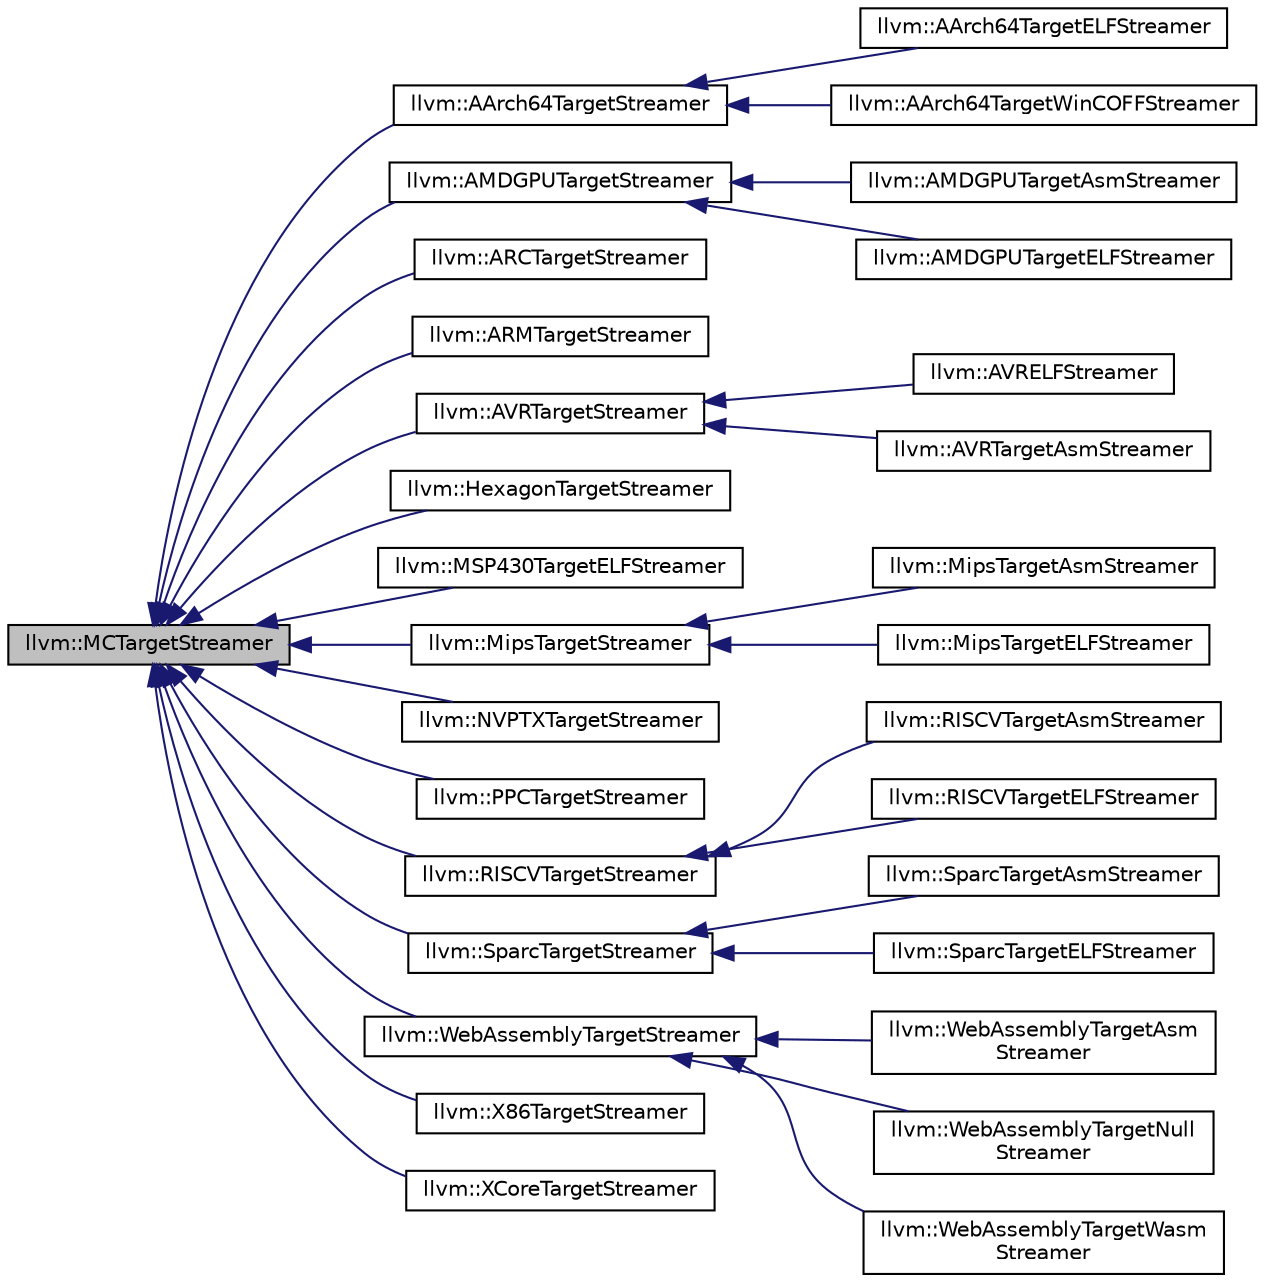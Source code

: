 digraph "llvm::MCTargetStreamer"
{
 // LATEX_PDF_SIZE
  bgcolor="transparent";
  edge [fontname="Helvetica",fontsize="10",labelfontname="Helvetica",labelfontsize="10"];
  node [fontname="Helvetica",fontsize="10",shape="box"];
  rankdir="LR";
  Node1 [label="llvm::MCTargetStreamer",height=0.2,width=0.4,color="black", fillcolor="grey75", style="filled", fontcolor="black",tooltip="Target specific streamer interface."];
  Node1 -> Node2 [dir="back",color="midnightblue",fontsize="10",style="solid",fontname="Helvetica"];
  Node2 [label="llvm::AArch64TargetStreamer",height=0.2,width=0.4,color="black",URL="$classllvm_1_1AArch64TargetStreamer.html",tooltip=" "];
  Node2 -> Node3 [dir="back",color="midnightblue",fontsize="10",style="solid",fontname="Helvetica"];
  Node3 [label="llvm::AArch64TargetELFStreamer",height=0.2,width=0.4,color="black",URL="$classllvm_1_1AArch64TargetELFStreamer.html",tooltip=" "];
  Node2 -> Node4 [dir="back",color="midnightblue",fontsize="10",style="solid",fontname="Helvetica"];
  Node4 [label="llvm::AArch64TargetWinCOFFStreamer",height=0.2,width=0.4,color="black",URL="$classllvm_1_1AArch64TargetWinCOFFStreamer.html",tooltip=" "];
  Node1 -> Node5 [dir="back",color="midnightblue",fontsize="10",style="solid",fontname="Helvetica"];
  Node5 [label="llvm::AMDGPUTargetStreamer",height=0.2,width=0.4,color="black",URL="$classllvm_1_1AMDGPUTargetStreamer.html",tooltip=" "];
  Node5 -> Node6 [dir="back",color="midnightblue",fontsize="10",style="solid",fontname="Helvetica"];
  Node6 [label="llvm::AMDGPUTargetAsmStreamer",height=0.2,width=0.4,color="black",URL="$classllvm_1_1AMDGPUTargetAsmStreamer.html",tooltip=" "];
  Node5 -> Node7 [dir="back",color="midnightblue",fontsize="10",style="solid",fontname="Helvetica"];
  Node7 [label="llvm::AMDGPUTargetELFStreamer",height=0.2,width=0.4,color="black",URL="$classllvm_1_1AMDGPUTargetELFStreamer.html",tooltip=" "];
  Node1 -> Node8 [dir="back",color="midnightblue",fontsize="10",style="solid",fontname="Helvetica"];
  Node8 [label="llvm::ARCTargetStreamer",height=0.2,width=0.4,color="black",URL="$classllvm_1_1ARCTargetStreamer.html",tooltip=" "];
  Node1 -> Node9 [dir="back",color="midnightblue",fontsize="10",style="solid",fontname="Helvetica"];
  Node9 [label="llvm::ARMTargetStreamer",height=0.2,width=0.4,color="black",URL="$classllvm_1_1ARMTargetStreamer.html",tooltip=" "];
  Node1 -> Node10 [dir="back",color="midnightblue",fontsize="10",style="solid",fontname="Helvetica"];
  Node10 [label="llvm::AVRTargetStreamer",height=0.2,width=0.4,color="black",URL="$classllvm_1_1AVRTargetStreamer.html",tooltip="A generic AVR target output stream."];
  Node10 -> Node11 [dir="back",color="midnightblue",fontsize="10",style="solid",fontname="Helvetica"];
  Node11 [label="llvm::AVRELFStreamer",height=0.2,width=0.4,color="black",URL="$classllvm_1_1AVRELFStreamer.html",tooltip="A target streamer for an AVR ELF object file."];
  Node10 -> Node12 [dir="back",color="midnightblue",fontsize="10",style="solid",fontname="Helvetica"];
  Node12 [label="llvm::AVRTargetAsmStreamer",height=0.2,width=0.4,color="black",URL="$classllvm_1_1AVRTargetAsmStreamer.html",tooltip="A target streamer for textual AVR assembly code."];
  Node1 -> Node13 [dir="back",color="midnightblue",fontsize="10",style="solid",fontname="Helvetica"];
  Node13 [label="llvm::HexagonTargetStreamer",height=0.2,width=0.4,color="black",URL="$classllvm_1_1HexagonTargetStreamer.html",tooltip=" "];
  Node1 -> Node14 [dir="back",color="midnightblue",fontsize="10",style="solid",fontname="Helvetica"];
  Node14 [label="llvm::MSP430TargetELFStreamer",height=0.2,width=0.4,color="black",URL="$classllvm_1_1MSP430TargetELFStreamer.html",tooltip=" "];
  Node1 -> Node15 [dir="back",color="midnightblue",fontsize="10",style="solid",fontname="Helvetica"];
  Node15 [label="llvm::MipsTargetStreamer",height=0.2,width=0.4,color="black",URL="$classllvm_1_1MipsTargetStreamer.html",tooltip=" "];
  Node15 -> Node16 [dir="back",color="midnightblue",fontsize="10",style="solid",fontname="Helvetica"];
  Node16 [label="llvm::MipsTargetAsmStreamer",height=0.2,width=0.4,color="black",URL="$classllvm_1_1MipsTargetAsmStreamer.html",tooltip=" "];
  Node15 -> Node17 [dir="back",color="midnightblue",fontsize="10",style="solid",fontname="Helvetica"];
  Node17 [label="llvm::MipsTargetELFStreamer",height=0.2,width=0.4,color="black",URL="$classllvm_1_1MipsTargetELFStreamer.html",tooltip=" "];
  Node1 -> Node18 [dir="back",color="midnightblue",fontsize="10",style="solid",fontname="Helvetica"];
  Node18 [label="llvm::NVPTXTargetStreamer",height=0.2,width=0.4,color="black",URL="$classllvm_1_1NVPTXTargetStreamer.html",tooltip="Implments NVPTX-specific streamer."];
  Node1 -> Node19 [dir="back",color="midnightblue",fontsize="10",style="solid",fontname="Helvetica"];
  Node19 [label="llvm::PPCTargetStreamer",height=0.2,width=0.4,color="black",URL="$classllvm_1_1PPCTargetStreamer.html",tooltip=" "];
  Node1 -> Node20 [dir="back",color="midnightblue",fontsize="10",style="solid",fontname="Helvetica"];
  Node20 [label="llvm::RISCVTargetStreamer",height=0.2,width=0.4,color="black",URL="$classllvm_1_1RISCVTargetStreamer.html",tooltip=" "];
  Node20 -> Node21 [dir="back",color="midnightblue",fontsize="10",style="solid",fontname="Helvetica"];
  Node21 [label="llvm::RISCVTargetAsmStreamer",height=0.2,width=0.4,color="black",URL="$classllvm_1_1RISCVTargetAsmStreamer.html",tooltip=" "];
  Node20 -> Node22 [dir="back",color="midnightblue",fontsize="10",style="solid",fontname="Helvetica"];
  Node22 [label="llvm::RISCVTargetELFStreamer",height=0.2,width=0.4,color="black",URL="$classllvm_1_1RISCVTargetELFStreamer.html",tooltip=" "];
  Node1 -> Node23 [dir="back",color="midnightblue",fontsize="10",style="solid",fontname="Helvetica"];
  Node23 [label="llvm::SparcTargetStreamer",height=0.2,width=0.4,color="black",URL="$classllvm_1_1SparcTargetStreamer.html",tooltip=" "];
  Node23 -> Node24 [dir="back",color="midnightblue",fontsize="10",style="solid",fontname="Helvetica"];
  Node24 [label="llvm::SparcTargetAsmStreamer",height=0.2,width=0.4,color="black",URL="$classllvm_1_1SparcTargetAsmStreamer.html",tooltip=" "];
  Node23 -> Node25 [dir="back",color="midnightblue",fontsize="10",style="solid",fontname="Helvetica"];
  Node25 [label="llvm::SparcTargetELFStreamer",height=0.2,width=0.4,color="black",URL="$classllvm_1_1SparcTargetELFStreamer.html",tooltip=" "];
  Node1 -> Node26 [dir="back",color="midnightblue",fontsize="10",style="solid",fontname="Helvetica"];
  Node26 [label="llvm::WebAssemblyTargetStreamer",height=0.2,width=0.4,color="black",URL="$classllvm_1_1WebAssemblyTargetStreamer.html",tooltip="WebAssembly-specific streamer interface, to implement support WebAssembly-specific assembly directive..."];
  Node26 -> Node27 [dir="back",color="midnightblue",fontsize="10",style="solid",fontname="Helvetica"];
  Node27 [label="llvm::WebAssemblyTargetAsm\lStreamer",height=0.2,width=0.4,color="black",URL="$classllvm_1_1WebAssemblyTargetAsmStreamer.html",tooltip="This part is for ascii assembly output."];
  Node26 -> Node28 [dir="back",color="midnightblue",fontsize="10",style="solid",fontname="Helvetica"];
  Node28 [label="llvm::WebAssemblyTargetNull\lStreamer",height=0.2,width=0.4,color="black",URL="$classllvm_1_1WebAssemblyTargetNullStreamer.html",tooltip="This part is for null output."];
  Node26 -> Node29 [dir="back",color="midnightblue",fontsize="10",style="solid",fontname="Helvetica"];
  Node29 [label="llvm::WebAssemblyTargetWasm\lStreamer",height=0.2,width=0.4,color="black",URL="$classllvm_1_1WebAssemblyTargetWasmStreamer.html",tooltip="This part is for Wasm object output."];
  Node1 -> Node30 [dir="back",color="midnightblue",fontsize="10",style="solid",fontname="Helvetica"];
  Node30 [label="llvm::X86TargetStreamer",height=0.2,width=0.4,color="black",URL="$classllvm_1_1X86TargetStreamer.html",tooltip="X86 target streamer implementing x86-only assembly directives."];
  Node1 -> Node31 [dir="back",color="midnightblue",fontsize="10",style="solid",fontname="Helvetica"];
  Node31 [label="llvm::XCoreTargetStreamer",height=0.2,width=0.4,color="black",URL="$classllvm_1_1XCoreTargetStreamer.html",tooltip=" "];
}
